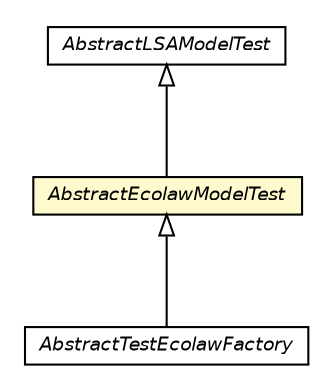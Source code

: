 #!/usr/local/bin/dot
#
# Class diagram 
# Generated by UmlGraph version 4.4 (http://www.spinellis.gr/sw/umlgraph)
#

digraph G {
	edge [fontname="Helvetica",fontsize=10,labelfontname="Helvetica",labelfontsize=10];
	node [fontname="Helvetica",fontsize=10,shape=plaintext];
	// it.apice.sapere.api.AbstractTestEcolawFactory
	c14517 [label=<<table border="0" cellborder="1" cellspacing="0" cellpadding="2" port="p" href="./AbstractTestEcolawFactory.html">
		<tr><td><table border="0" cellspacing="0" cellpadding="1">
			<tr><td><font face="Helvetica-Oblique"> AbstractTestEcolawFactory </font></td></tr>
		</table></td></tr>
		</table>>, fontname="Helvetica", fontcolor="black", fontsize=9.0];
	// it.apice.sapere.api.AbstractLSAModelTest
	c14518 [label=<<table border="0" cellborder="1" cellspacing="0" cellpadding="2" port="p" href="./AbstractLSAModelTest.html">
		<tr><td><table border="0" cellspacing="0" cellpadding="1">
			<tr><td><font face="Helvetica-Oblique"> AbstractLSAModelTest </font></td></tr>
		</table></td></tr>
		</table>>, fontname="Helvetica", fontcolor="black", fontsize=9.0];
	// it.apice.sapere.api.AbstractEcolawModelTest
	c14519 [label=<<table border="0" cellborder="1" cellspacing="0" cellpadding="2" port="p" bgcolor="lemonChiffon" href="./AbstractEcolawModelTest.html">
		<tr><td><table border="0" cellspacing="0" cellpadding="1">
			<tr><td><font face="Helvetica-Oblique"> AbstractEcolawModelTest </font></td></tr>
		</table></td></tr>
		</table>>, fontname="Helvetica", fontcolor="black", fontsize=9.0];
	//it.apice.sapere.api.AbstractTestEcolawFactory extends it.apice.sapere.api.AbstractEcolawModelTest
	c14519:p -> c14517:p [dir=back,arrowtail=empty];
	//it.apice.sapere.api.AbstractEcolawModelTest extends it.apice.sapere.api.AbstractLSAModelTest
	c14518:p -> c14519:p [dir=back,arrowtail=empty];
}

